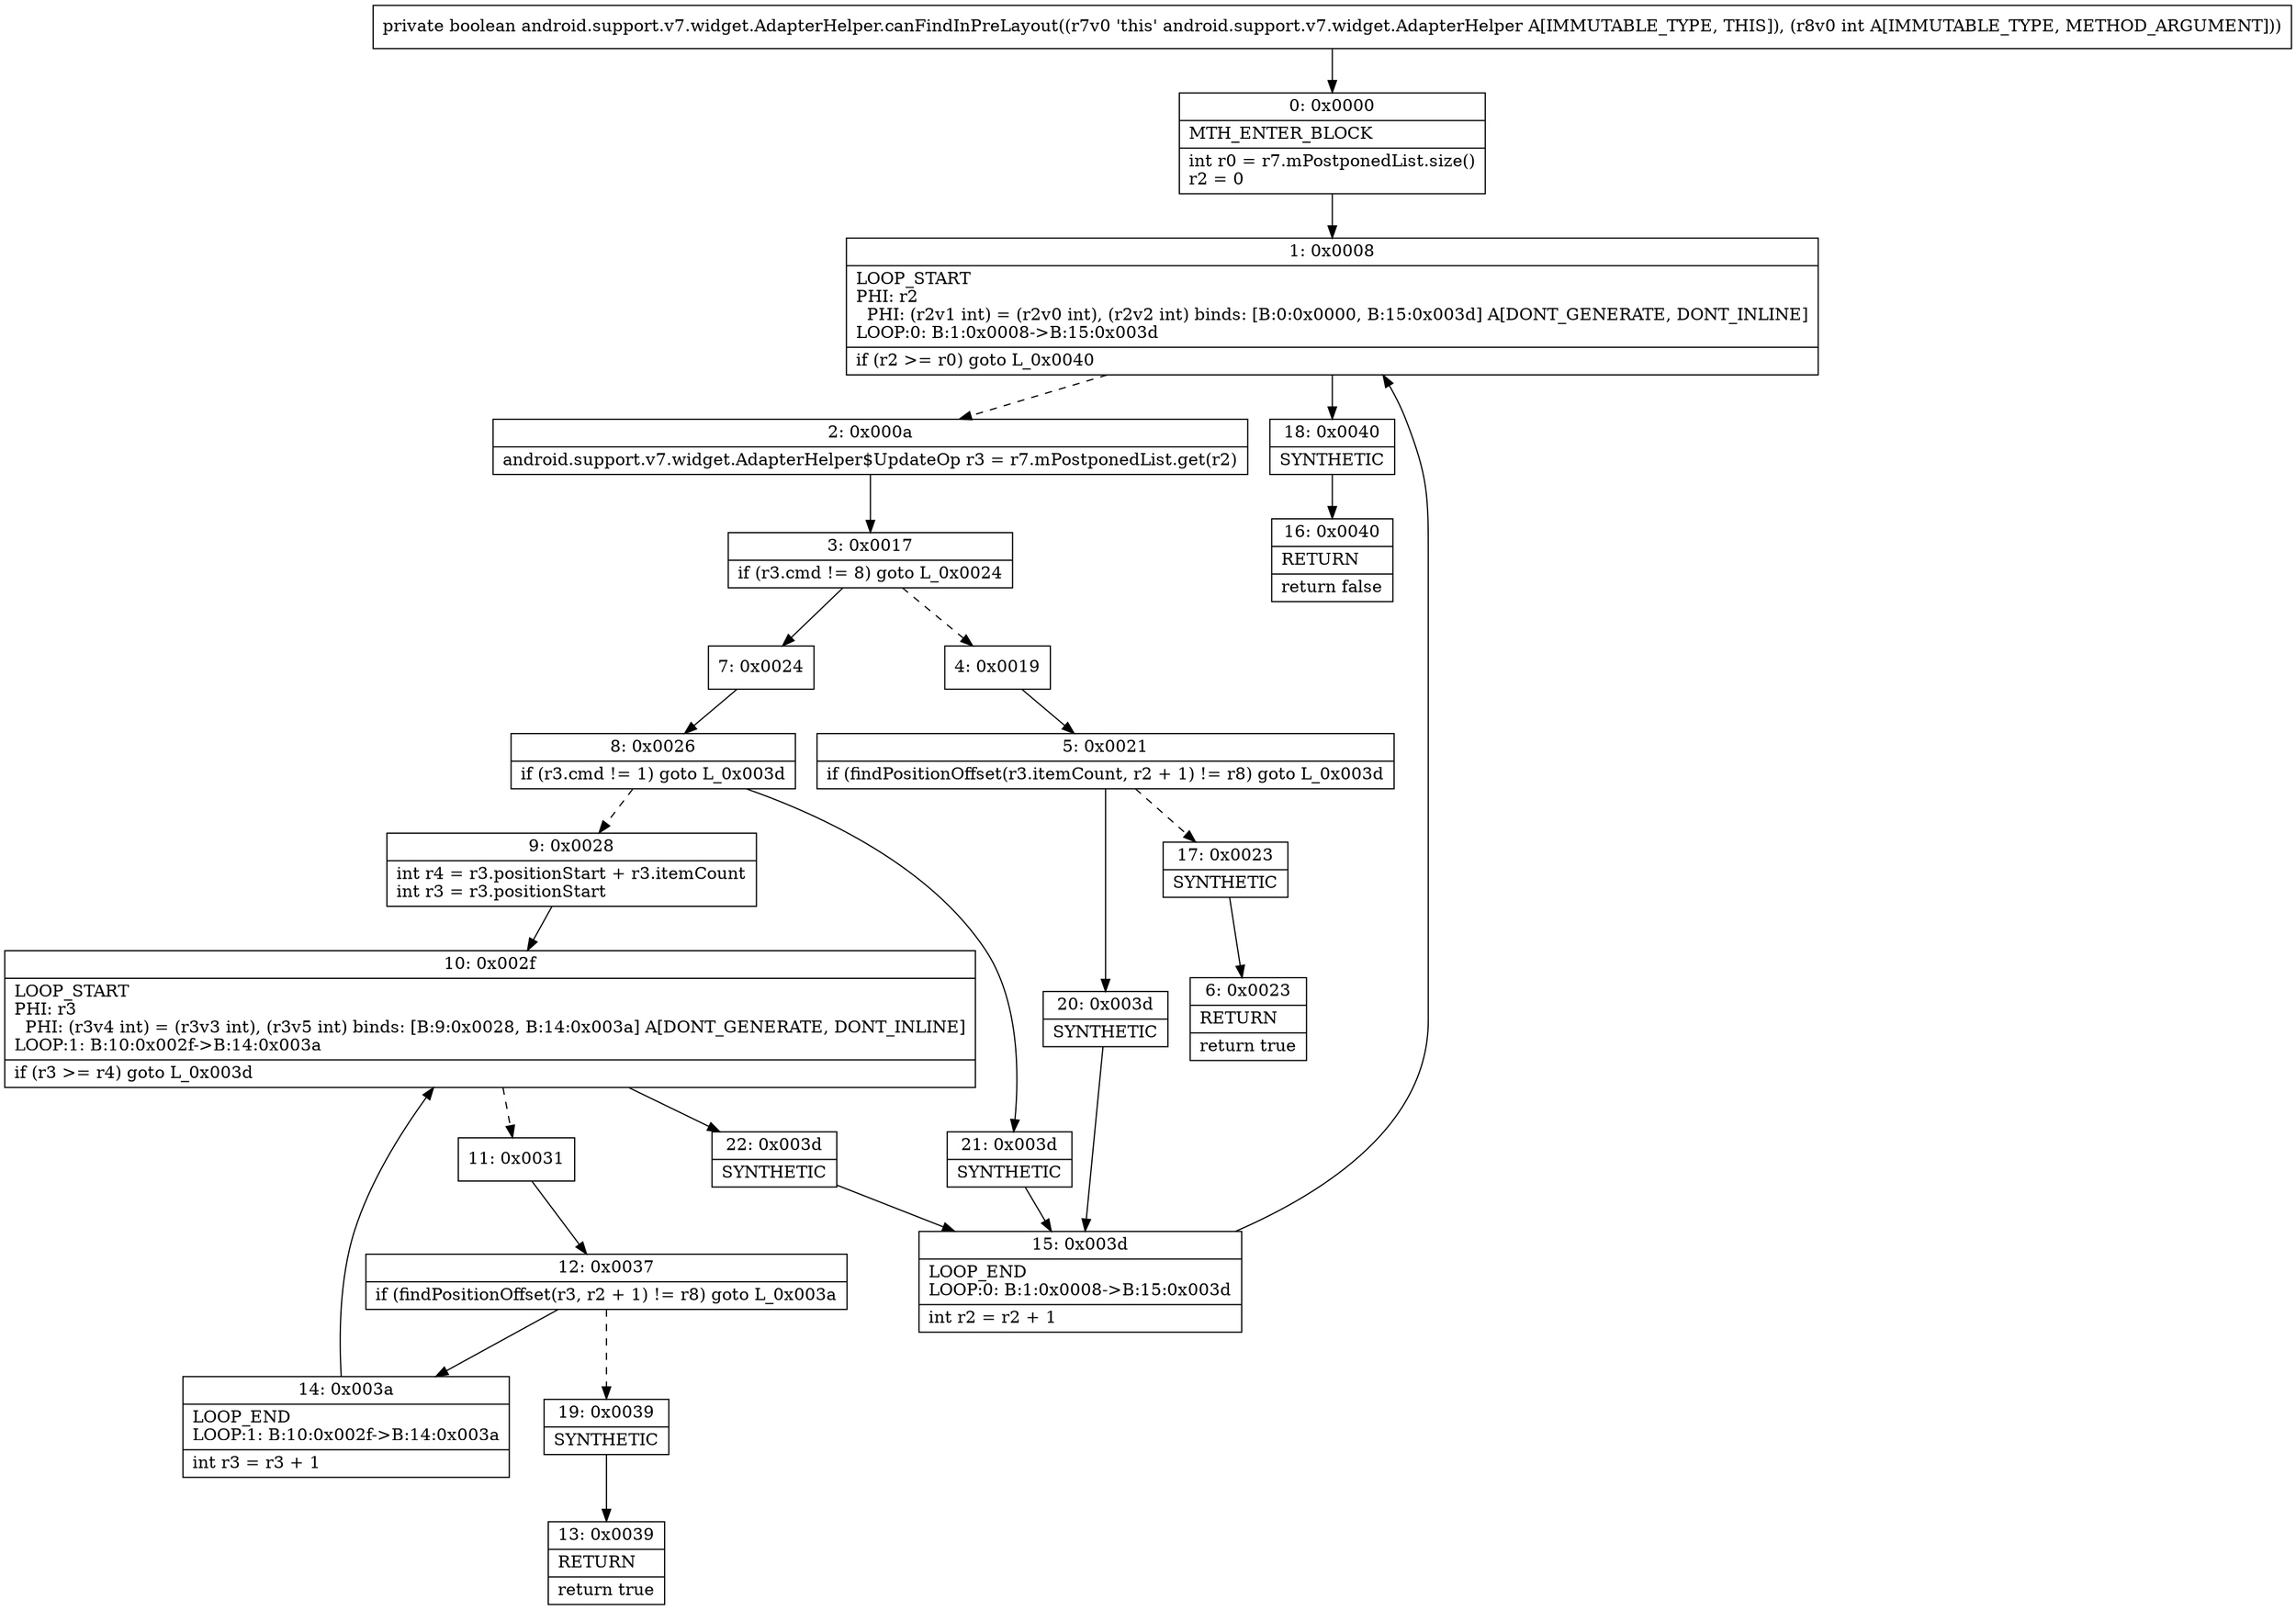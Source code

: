 digraph "CFG forandroid.support.v7.widget.AdapterHelper.canFindInPreLayout(I)Z" {
Node_0 [shape=record,label="{0\:\ 0x0000|MTH_ENTER_BLOCK\l|int r0 = r7.mPostponedList.size()\lr2 = 0\l}"];
Node_1 [shape=record,label="{1\:\ 0x0008|LOOP_START\lPHI: r2 \l  PHI: (r2v1 int) = (r2v0 int), (r2v2 int) binds: [B:0:0x0000, B:15:0x003d] A[DONT_GENERATE, DONT_INLINE]\lLOOP:0: B:1:0x0008\-\>B:15:0x003d\l|if (r2 \>= r0) goto L_0x0040\l}"];
Node_2 [shape=record,label="{2\:\ 0x000a|android.support.v7.widget.AdapterHelper$UpdateOp r3 = r7.mPostponedList.get(r2)\l}"];
Node_3 [shape=record,label="{3\:\ 0x0017|if (r3.cmd != 8) goto L_0x0024\l}"];
Node_4 [shape=record,label="{4\:\ 0x0019}"];
Node_5 [shape=record,label="{5\:\ 0x0021|if (findPositionOffset(r3.itemCount, r2 + 1) != r8) goto L_0x003d\l}"];
Node_6 [shape=record,label="{6\:\ 0x0023|RETURN\l|return true\l}"];
Node_7 [shape=record,label="{7\:\ 0x0024}"];
Node_8 [shape=record,label="{8\:\ 0x0026|if (r3.cmd != 1) goto L_0x003d\l}"];
Node_9 [shape=record,label="{9\:\ 0x0028|int r4 = r3.positionStart + r3.itemCount\lint r3 = r3.positionStart\l}"];
Node_10 [shape=record,label="{10\:\ 0x002f|LOOP_START\lPHI: r3 \l  PHI: (r3v4 int) = (r3v3 int), (r3v5 int) binds: [B:9:0x0028, B:14:0x003a] A[DONT_GENERATE, DONT_INLINE]\lLOOP:1: B:10:0x002f\-\>B:14:0x003a\l|if (r3 \>= r4) goto L_0x003d\l}"];
Node_11 [shape=record,label="{11\:\ 0x0031}"];
Node_12 [shape=record,label="{12\:\ 0x0037|if (findPositionOffset(r3, r2 + 1) != r8) goto L_0x003a\l}"];
Node_13 [shape=record,label="{13\:\ 0x0039|RETURN\l|return true\l}"];
Node_14 [shape=record,label="{14\:\ 0x003a|LOOP_END\lLOOP:1: B:10:0x002f\-\>B:14:0x003a\l|int r3 = r3 + 1\l}"];
Node_15 [shape=record,label="{15\:\ 0x003d|LOOP_END\lLOOP:0: B:1:0x0008\-\>B:15:0x003d\l|int r2 = r2 + 1\l}"];
Node_16 [shape=record,label="{16\:\ 0x0040|RETURN\l|return false\l}"];
Node_17 [shape=record,label="{17\:\ 0x0023|SYNTHETIC\l}"];
Node_18 [shape=record,label="{18\:\ 0x0040|SYNTHETIC\l}"];
Node_19 [shape=record,label="{19\:\ 0x0039|SYNTHETIC\l}"];
Node_20 [shape=record,label="{20\:\ 0x003d|SYNTHETIC\l}"];
Node_21 [shape=record,label="{21\:\ 0x003d|SYNTHETIC\l}"];
Node_22 [shape=record,label="{22\:\ 0x003d|SYNTHETIC\l}"];
MethodNode[shape=record,label="{private boolean android.support.v7.widget.AdapterHelper.canFindInPreLayout((r7v0 'this' android.support.v7.widget.AdapterHelper A[IMMUTABLE_TYPE, THIS]), (r8v0 int A[IMMUTABLE_TYPE, METHOD_ARGUMENT])) }"];
MethodNode -> Node_0;
Node_0 -> Node_1;
Node_1 -> Node_2[style=dashed];
Node_1 -> Node_18;
Node_2 -> Node_3;
Node_3 -> Node_4[style=dashed];
Node_3 -> Node_7;
Node_4 -> Node_5;
Node_5 -> Node_17[style=dashed];
Node_5 -> Node_20;
Node_7 -> Node_8;
Node_8 -> Node_9[style=dashed];
Node_8 -> Node_21;
Node_9 -> Node_10;
Node_10 -> Node_11[style=dashed];
Node_10 -> Node_22;
Node_11 -> Node_12;
Node_12 -> Node_14;
Node_12 -> Node_19[style=dashed];
Node_14 -> Node_10;
Node_15 -> Node_1;
Node_17 -> Node_6;
Node_18 -> Node_16;
Node_19 -> Node_13;
Node_20 -> Node_15;
Node_21 -> Node_15;
Node_22 -> Node_15;
}

